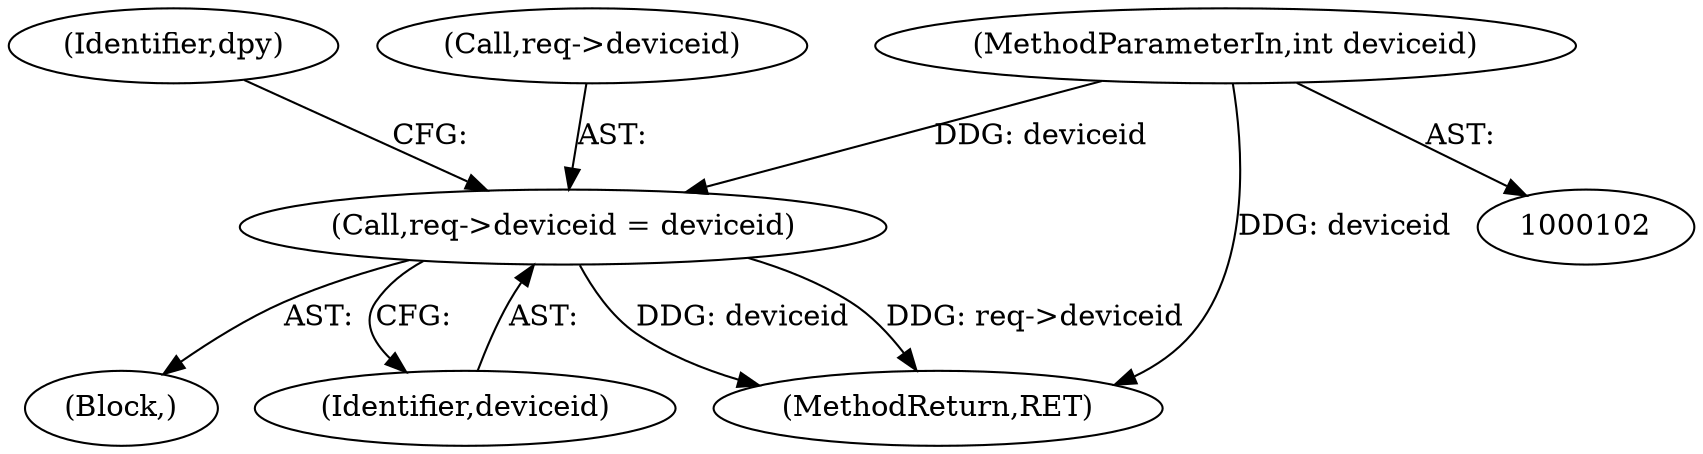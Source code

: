 digraph "0_libXi_19a9cd607de73947fcfb104682f203ffe4e1f4e5_2@pointer" {
"1000146" [label="(Call,req->deviceid = deviceid)"];
"1000104" [label="(MethodParameterIn,int deviceid)"];
"1000154" [label="(Identifier,dpy)"];
"1000146" [label="(Call,req->deviceid = deviceid)"];
"1000106" [label="(Block,)"];
"1000147" [label="(Call,req->deviceid)"];
"1000104" [label="(MethodParameterIn,int deviceid)"];
"1000150" [label="(Identifier,deviceid)"];
"1000411" [label="(MethodReturn,RET)"];
"1000146" -> "1000106"  [label="AST: "];
"1000146" -> "1000150"  [label="CFG: "];
"1000147" -> "1000146"  [label="AST: "];
"1000150" -> "1000146"  [label="AST: "];
"1000154" -> "1000146"  [label="CFG: "];
"1000146" -> "1000411"  [label="DDG: deviceid"];
"1000146" -> "1000411"  [label="DDG: req->deviceid"];
"1000104" -> "1000146"  [label="DDG: deviceid"];
"1000104" -> "1000102"  [label="AST: "];
"1000104" -> "1000411"  [label="DDG: deviceid"];
}
